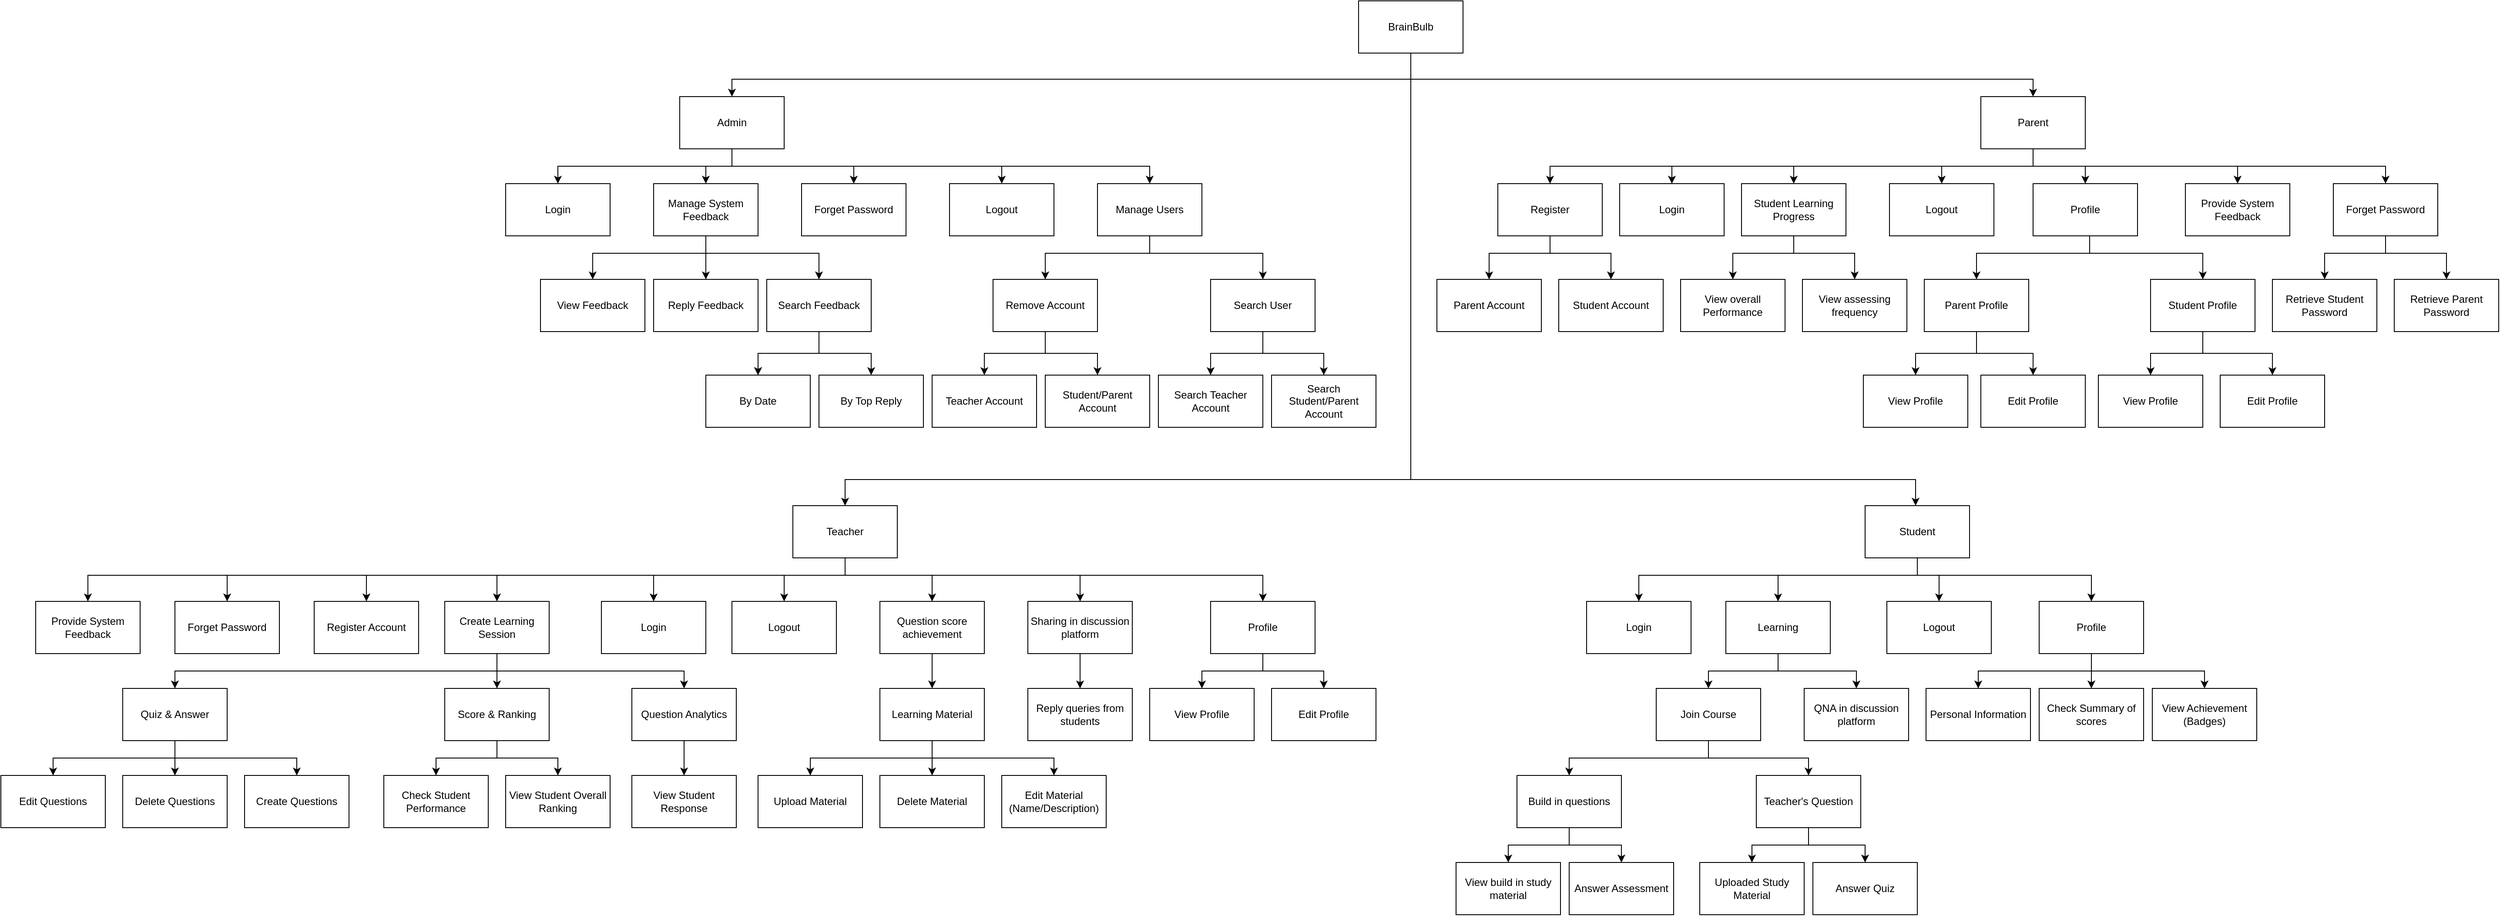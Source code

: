 <mxfile pages="4">
    <diagram name="Hierarchy Chart" id="nwZoX6XLed7vkb-WCCwU">
        <mxGraphModel dx="2464" dy="544" grid="1" gridSize="10" guides="1" tooltips="1" connect="1" arrows="1" fold="1" page="1" pageScale="1" pageWidth="850" pageHeight="1100" math="0" shadow="0">
            <root>
                <mxCell id="0"/>
                <mxCell id="1" parent="0"/>
                <mxCell id="znJahGgcWK8RLAPEx0PA-3" value="" style="edgeStyle=orthogonalEdgeStyle;rounded=0;orthogonalLoop=1;jettySize=auto;html=1;" parent="1" source="znJahGgcWK8RLAPEx0PA-1" target="znJahGgcWK8RLAPEx0PA-2" edge="1">
                    <mxGeometry relative="1" as="geometry">
                        <Array as="points">
                            <mxPoint x="410" y="100"/>
                            <mxPoint x="-370" y="100"/>
                        </Array>
                    </mxGeometry>
                </mxCell>
                <mxCell id="znJahGgcWK8RLAPEx0PA-5" value="" style="edgeStyle=orthogonalEdgeStyle;rounded=0;orthogonalLoop=1;jettySize=auto;html=1;" parent="1" source="znJahGgcWK8RLAPEx0PA-1" target="znJahGgcWK8RLAPEx0PA-4" edge="1">
                    <mxGeometry relative="1" as="geometry">
                        <Array as="points">
                            <mxPoint x="410" y="560"/>
                            <mxPoint x="-240" y="560"/>
                        </Array>
                    </mxGeometry>
                </mxCell>
                <mxCell id="znJahGgcWK8RLAPEx0PA-7" value="" style="edgeStyle=orthogonalEdgeStyle;rounded=0;orthogonalLoop=1;jettySize=auto;html=1;" parent="1" source="znJahGgcWK8RLAPEx0PA-1" target="znJahGgcWK8RLAPEx0PA-6" edge="1">
                    <mxGeometry relative="1" as="geometry">
                        <Array as="points">
                            <mxPoint x="410" y="100"/>
                            <mxPoint x="1125" y="100"/>
                        </Array>
                    </mxGeometry>
                </mxCell>
                <mxCell id="znJahGgcWK8RLAPEx0PA-9" value="" style="edgeStyle=orthogonalEdgeStyle;rounded=0;orthogonalLoop=1;jettySize=auto;html=1;" parent="1" source="znJahGgcWK8RLAPEx0PA-1" target="znJahGgcWK8RLAPEx0PA-8" edge="1">
                    <mxGeometry relative="1" as="geometry">
                        <Array as="points">
                            <mxPoint x="410" y="560"/>
                            <mxPoint x="990" y="560"/>
                        </Array>
                    </mxGeometry>
                </mxCell>
                <mxCell id="znJahGgcWK8RLAPEx0PA-1" value="BrainBulb" style="rounded=0;whiteSpace=wrap;html=1;" parent="1" vertex="1">
                    <mxGeometry x="350" y="10" width="120" height="60" as="geometry"/>
                </mxCell>
                <mxCell id="znJahGgcWK8RLAPEx0PA-11" value="" style="edgeStyle=orthogonalEdgeStyle;rounded=0;orthogonalLoop=1;jettySize=auto;html=1;" parent="1" source="znJahGgcWK8RLAPEx0PA-2" target="znJahGgcWK8RLAPEx0PA-10" edge="1">
                    <mxGeometry relative="1" as="geometry"/>
                </mxCell>
                <mxCell id="znJahGgcWK8RLAPEx0PA-13" value="" style="edgeStyle=orthogonalEdgeStyle;rounded=0;orthogonalLoop=1;jettySize=auto;html=1;" parent="1" source="znJahGgcWK8RLAPEx0PA-2" target="znJahGgcWK8RLAPEx0PA-12" edge="1">
                    <mxGeometry relative="1" as="geometry">
                        <Array as="points">
                            <mxPoint x="-370" y="200"/>
                            <mxPoint x="-570" y="200"/>
                        </Array>
                    </mxGeometry>
                </mxCell>
                <mxCell id="znJahGgcWK8RLAPEx0PA-29" value="" style="edgeStyle=orthogonalEdgeStyle;rounded=0;orthogonalLoop=1;jettySize=auto;html=1;" parent="1" source="znJahGgcWK8RLAPEx0PA-2" target="znJahGgcWK8RLAPEx0PA-28" edge="1">
                    <mxGeometry relative="1" as="geometry">
                        <Array as="points">
                            <mxPoint x="-370" y="200"/>
                        </Array>
                    </mxGeometry>
                </mxCell>
                <mxCell id="znJahGgcWK8RLAPEx0PA-47" style="edgeStyle=orthogonalEdgeStyle;rounded=0;orthogonalLoop=1;jettySize=auto;html=1;" parent="1" source="znJahGgcWK8RLAPEx0PA-2" target="znJahGgcWK8RLAPEx0PA-48" edge="1">
                    <mxGeometry relative="1" as="geometry">
                        <mxPoint x="-210" y="220" as="targetPoint"/>
                        <Array as="points">
                            <mxPoint x="-370" y="200"/>
                            <mxPoint x="-230" y="200"/>
                        </Array>
                    </mxGeometry>
                </mxCell>
                <mxCell id="znJahGgcWK8RLAPEx0PA-49" style="edgeStyle=orthogonalEdgeStyle;rounded=0;orthogonalLoop=1;jettySize=auto;html=1;" parent="1" source="znJahGgcWK8RLAPEx0PA-2" target="znJahGgcWK8RLAPEx0PA-50" edge="1">
                    <mxGeometry relative="1" as="geometry">
                        <mxPoint x="-60.0" y="220" as="targetPoint"/>
                        <Array as="points">
                            <mxPoint x="-370" y="200"/>
                            <mxPoint x="-60" y="200"/>
                        </Array>
                    </mxGeometry>
                </mxCell>
                <mxCell id="znJahGgcWK8RLAPEx0PA-2" value="Admin" style="whiteSpace=wrap;html=1;rounded=0;" parent="1" vertex="1">
                    <mxGeometry x="-430" y="120" width="120" height="60" as="geometry"/>
                </mxCell>
                <mxCell id="znJahGgcWK8RLAPEx0PA-51" style="edgeStyle=orthogonalEdgeStyle;rounded=0;orthogonalLoop=1;jettySize=auto;html=1;" parent="1" source="znJahGgcWK8RLAPEx0PA-4" target="znJahGgcWK8RLAPEx0PA-52" edge="1">
                    <mxGeometry relative="1" as="geometry">
                        <mxPoint x="-783.636" y="700" as="targetPoint"/>
                        <Array as="points">
                            <mxPoint x="-240" y="670"/>
                            <mxPoint x="-790" y="670"/>
                        </Array>
                    </mxGeometry>
                </mxCell>
                <mxCell id="znJahGgcWK8RLAPEx0PA-53" style="edgeStyle=orthogonalEdgeStyle;rounded=0;orthogonalLoop=1;jettySize=auto;html=1;" parent="1" source="znJahGgcWK8RLAPEx0PA-4" target="znJahGgcWK8RLAPEx0PA-54" edge="1">
                    <mxGeometry relative="1" as="geometry">
                        <mxPoint x="-600" y="680" as="targetPoint"/>
                        <Array as="points">
                            <mxPoint x="-240" y="670"/>
                            <mxPoint x="-460" y="670"/>
                        </Array>
                    </mxGeometry>
                </mxCell>
                <mxCell id="znJahGgcWK8RLAPEx0PA-55" style="edgeStyle=orthogonalEdgeStyle;rounded=0;orthogonalLoop=1;jettySize=auto;html=1;" parent="1" source="znJahGgcWK8RLAPEx0PA-4" target="znJahGgcWK8RLAPEx0PA-56" edge="1">
                    <mxGeometry relative="1" as="geometry">
                        <mxPoint x="-440" y="670" as="targetPoint"/>
                        <Array as="points">
                            <mxPoint x="-240" y="670"/>
                            <mxPoint x="-640" y="670"/>
                        </Array>
                    </mxGeometry>
                </mxCell>
                <mxCell id="znJahGgcWK8RLAPEx0PA-77" style="edgeStyle=orthogonalEdgeStyle;rounded=0;orthogonalLoop=1;jettySize=auto;html=1;" parent="1" source="znJahGgcWK8RLAPEx0PA-4" target="znJahGgcWK8RLAPEx0PA-78" edge="1">
                    <mxGeometry relative="1" as="geometry">
                        <mxPoint x="-200" y="720" as="targetPoint"/>
                        <Array as="points">
                            <mxPoint x="-240" y="670"/>
                            <mxPoint x="-140" y="670"/>
                        </Array>
                    </mxGeometry>
                </mxCell>
                <mxCell id="znJahGgcWK8RLAPEx0PA-90" style="edgeStyle=orthogonalEdgeStyle;rounded=0;orthogonalLoop=1;jettySize=auto;html=1;" parent="1" source="znJahGgcWK8RLAPEx0PA-4" target="znJahGgcWK8RLAPEx0PA-91" edge="1">
                    <mxGeometry relative="1" as="geometry">
                        <mxPoint x="-290" y="690" as="targetPoint"/>
                        <Array as="points">
                            <mxPoint x="-240" y="670"/>
                            <mxPoint x="-310" y="670"/>
                        </Array>
                    </mxGeometry>
                </mxCell>
                <mxCell id="znJahGgcWK8RLAPEx0PA-92" style="edgeStyle=orthogonalEdgeStyle;rounded=0;orthogonalLoop=1;jettySize=auto;html=1;" parent="1" source="znJahGgcWK8RLAPEx0PA-4" target="znJahGgcWK8RLAPEx0PA-93" edge="1">
                    <mxGeometry relative="1" as="geometry">
                        <mxPoint x="50" y="700" as="targetPoint"/>
                        <Array as="points">
                            <mxPoint x="-240" y="670"/>
                            <mxPoint x="30" y="670"/>
                        </Array>
                    </mxGeometry>
                </mxCell>
                <mxCell id="znJahGgcWK8RLAPEx0PA-96" style="edgeStyle=orthogonalEdgeStyle;rounded=0;orthogonalLoop=1;jettySize=auto;html=1;" parent="1" source="znJahGgcWK8RLAPEx0PA-4" target="znJahGgcWK8RLAPEx0PA-97" edge="1">
                    <mxGeometry relative="1" as="geometry">
                        <mxPoint x="180" y="690" as="targetPoint"/>
                        <Array as="points">
                            <mxPoint x="-240" y="670"/>
                            <mxPoint x="240" y="670"/>
                        </Array>
                    </mxGeometry>
                </mxCell>
                <mxCell id="znJahGgcWK8RLAPEx0PA-102" style="edgeStyle=orthogonalEdgeStyle;rounded=0;orthogonalLoop=1;jettySize=auto;html=1;" parent="1" source="znJahGgcWK8RLAPEx0PA-4" target="znJahGgcWK8RLAPEx0PA-103" edge="1">
                    <mxGeometry relative="1" as="geometry">
                        <mxPoint x="441.403" y="700" as="targetPoint"/>
                        <Array as="points">
                            <mxPoint x="-240" y="670"/>
                            <mxPoint x="-1110" y="670"/>
                        </Array>
                    </mxGeometry>
                </mxCell>
                <mxCell id="znJahGgcWK8RLAPEx0PA-104" style="edgeStyle=orthogonalEdgeStyle;rounded=0;orthogonalLoop=1;jettySize=auto;html=1;" parent="1" source="znJahGgcWK8RLAPEx0PA-4" target="znJahGgcWK8RLAPEx0PA-105" edge="1">
                    <mxGeometry relative="1" as="geometry">
                        <mxPoint x="532.105" y="690" as="targetPoint"/>
                        <Array as="points">
                            <mxPoint x="-240" y="670"/>
                            <mxPoint x="-950" y="670"/>
                        </Array>
                    </mxGeometry>
                </mxCell>
                <mxCell id="znJahGgcWK8RLAPEx0PA-4" value="Teacher" style="rounded=0;whiteSpace=wrap;html=1;" parent="1" vertex="1">
                    <mxGeometry x="-300" y="590" width="120" height="60" as="geometry"/>
                </mxCell>
                <mxCell id="znJahGgcWK8RLAPEx0PA-106" style="edgeStyle=orthogonalEdgeStyle;rounded=0;orthogonalLoop=1;jettySize=auto;html=1;" parent="1" source="znJahGgcWK8RLAPEx0PA-6" target="znJahGgcWK8RLAPEx0PA-107" edge="1">
                    <mxGeometry relative="1" as="geometry">
                        <mxPoint x="970.0" y="210" as="targetPoint"/>
                        <Array as="points">
                            <mxPoint x="1125" y="200"/>
                            <mxPoint x="570" y="200"/>
                        </Array>
                    </mxGeometry>
                </mxCell>
                <mxCell id="znJahGgcWK8RLAPEx0PA-109" value="" style="edgeStyle=orthogonalEdgeStyle;rounded=0;orthogonalLoop=1;jettySize=auto;html=1;" parent="1" source="znJahGgcWK8RLAPEx0PA-6" target="znJahGgcWK8RLAPEx0PA-108" edge="1">
                    <mxGeometry relative="1" as="geometry">
                        <Array as="points">
                            <mxPoint x="1125" y="200"/>
                            <mxPoint x="850" y="200"/>
                        </Array>
                    </mxGeometry>
                </mxCell>
                <mxCell id="znJahGgcWK8RLAPEx0PA-111" value="" style="edgeStyle=orthogonalEdgeStyle;rounded=0;orthogonalLoop=1;jettySize=auto;html=1;" parent="1" source="znJahGgcWK8RLAPEx0PA-6" target="znJahGgcWK8RLAPEx0PA-110" edge="1">
                    <mxGeometry relative="1" as="geometry"/>
                </mxCell>
                <mxCell id="znJahGgcWK8RLAPEx0PA-126" value="" style="edgeStyle=orthogonalEdgeStyle;rounded=0;orthogonalLoop=1;jettySize=auto;html=1;" parent="1" source="znJahGgcWK8RLAPEx0PA-6" target="znJahGgcWK8RLAPEx0PA-125" edge="1">
                    <mxGeometry relative="1" as="geometry"/>
                </mxCell>
                <mxCell id="znJahGgcWK8RLAPEx0PA-142" style="edgeStyle=orthogonalEdgeStyle;rounded=0;orthogonalLoop=1;jettySize=auto;html=1;" parent="1" source="znJahGgcWK8RLAPEx0PA-6" target="znJahGgcWK8RLAPEx0PA-141" edge="1">
                    <mxGeometry relative="1" as="geometry">
                        <Array as="points">
                            <mxPoint x="1125" y="200"/>
                            <mxPoint x="710" y="200"/>
                        </Array>
                    </mxGeometry>
                </mxCell>
                <mxCell id="znJahGgcWK8RLAPEx0PA-143" style="edgeStyle=orthogonalEdgeStyle;rounded=0;orthogonalLoop=1;jettySize=auto;html=1;" parent="1" source="znJahGgcWK8RLAPEx0PA-6" target="znJahGgcWK8RLAPEx0PA-144" edge="1">
                    <mxGeometry relative="1" as="geometry">
                        <mxPoint x="1380" y="230" as="targetPoint"/>
                        <Array as="points">
                            <mxPoint x="1125" y="200"/>
                            <mxPoint x="1360" y="200"/>
                        </Array>
                    </mxGeometry>
                </mxCell>
                <mxCell id="znJahGgcWK8RLAPEx0PA-146" value="" style="edgeStyle=orthogonalEdgeStyle;rounded=0;orthogonalLoop=1;jettySize=auto;html=1;" parent="1" source="znJahGgcWK8RLAPEx0PA-6" target="znJahGgcWK8RLAPEx0PA-145" edge="1">
                    <mxGeometry relative="1" as="geometry">
                        <Array as="points">
                            <mxPoint x="1125" y="200"/>
                            <mxPoint x="1530" y="200"/>
                        </Array>
                    </mxGeometry>
                </mxCell>
                <mxCell id="znJahGgcWK8RLAPEx0PA-6" value="Parent" style="rounded=0;whiteSpace=wrap;html=1;" parent="1" vertex="1">
                    <mxGeometry x="1065" y="120" width="120" height="60" as="geometry"/>
                </mxCell>
                <mxCell id="znJahGgcWK8RLAPEx0PA-153" value="" style="edgeStyle=orthogonalEdgeStyle;rounded=0;orthogonalLoop=1;jettySize=auto;html=1;" parent="1" source="znJahGgcWK8RLAPEx0PA-8" target="znJahGgcWK8RLAPEx0PA-152" edge="1">
                    <mxGeometry relative="1" as="geometry">
                        <Array as="points">
                            <mxPoint x="992" y="670"/>
                            <mxPoint x="672" y="670"/>
                        </Array>
                    </mxGeometry>
                </mxCell>
                <mxCell id="znJahGgcWK8RLAPEx0PA-155" value="" style="edgeStyle=orthogonalEdgeStyle;rounded=0;orthogonalLoop=1;jettySize=auto;html=1;" parent="1" source="znJahGgcWK8RLAPEx0PA-8" target="znJahGgcWK8RLAPEx0PA-154" edge="1">
                    <mxGeometry relative="1" as="geometry">
                        <Array as="points">
                            <mxPoint x="992" y="670"/>
                            <mxPoint x="832" y="670"/>
                        </Array>
                    </mxGeometry>
                </mxCell>
                <mxCell id="znJahGgcWK8RLAPEx0PA-157" value="" style="edgeStyle=orthogonalEdgeStyle;rounded=0;orthogonalLoop=1;jettySize=auto;html=1;" parent="1" source="znJahGgcWK8RLAPEx0PA-8" target="znJahGgcWK8RLAPEx0PA-156" edge="1">
                    <mxGeometry relative="1" as="geometry">
                        <Array as="points">
                            <mxPoint x="992" y="670"/>
                            <mxPoint x="1192" y="670"/>
                        </Array>
                    </mxGeometry>
                </mxCell>
                <mxCell id="znJahGgcWK8RLAPEx0PA-158" style="edgeStyle=orthogonalEdgeStyle;rounded=0;orthogonalLoop=1;jettySize=auto;html=1;" parent="1" source="znJahGgcWK8RLAPEx0PA-8" target="znJahGgcWK8RLAPEx0PA-159" edge="1">
                    <mxGeometry relative="1" as="geometry">
                        <mxPoint x="1292" y="670" as="targetPoint"/>
                        <Array as="points">
                            <mxPoint x="992" y="670"/>
                            <mxPoint x="1017" y="670"/>
                        </Array>
                    </mxGeometry>
                </mxCell>
                <mxCell id="znJahGgcWK8RLAPEx0PA-8" value="Student" style="rounded=0;whiteSpace=wrap;html=1;" parent="1" vertex="1">
                    <mxGeometry x="932" y="590" width="120" height="60" as="geometry"/>
                </mxCell>
                <mxCell id="znJahGgcWK8RLAPEx0PA-14" style="edgeStyle=orthogonalEdgeStyle;rounded=0;orthogonalLoop=1;jettySize=auto;html=1;entryX=0.5;entryY=0;entryDx=0;entryDy=0;" parent="1" source="znJahGgcWK8RLAPEx0PA-10" target="znJahGgcWK8RLAPEx0PA-15" edge="1">
                    <mxGeometry relative="1" as="geometry">
                        <mxPoint x="-400" y="340" as="targetPoint"/>
                        <Array as="points">
                            <mxPoint x="-400" y="300"/>
                            <mxPoint x="-530" y="300"/>
                        </Array>
                    </mxGeometry>
                </mxCell>
                <mxCell id="znJahGgcWK8RLAPEx0PA-17" value="" style="edgeStyle=orthogonalEdgeStyle;rounded=0;orthogonalLoop=1;jettySize=auto;html=1;" parent="1" source="znJahGgcWK8RLAPEx0PA-10" target="znJahGgcWK8RLAPEx0PA-16" edge="1">
                    <mxGeometry relative="1" as="geometry"/>
                </mxCell>
                <mxCell id="znJahGgcWK8RLAPEx0PA-20" value="" style="edgeStyle=orthogonalEdgeStyle;rounded=0;orthogonalLoop=1;jettySize=auto;html=1;entryX=0.5;entryY=0;entryDx=0;entryDy=0;" parent="1" source="znJahGgcWK8RLAPEx0PA-10" target="znJahGgcWK8RLAPEx0PA-19" edge="1">
                    <mxGeometry relative="1" as="geometry">
                        <Array as="points">
                            <mxPoint x="-400" y="300"/>
                            <mxPoint x="-270" y="300"/>
                        </Array>
                    </mxGeometry>
                </mxCell>
                <mxCell id="znJahGgcWK8RLAPEx0PA-10" value="Manage System Feedback" style="whiteSpace=wrap;html=1;rounded=0;" parent="1" vertex="1">
                    <mxGeometry x="-460" y="220" width="120" height="60" as="geometry"/>
                </mxCell>
                <mxCell id="znJahGgcWK8RLAPEx0PA-12" value="Login" style="whiteSpace=wrap;html=1;rounded=0;" parent="1" vertex="1">
                    <mxGeometry x="-630" y="220" width="120" height="60" as="geometry"/>
                </mxCell>
                <mxCell id="znJahGgcWK8RLAPEx0PA-15" value="View Feedback" style="rounded=0;whiteSpace=wrap;html=1;" parent="1" vertex="1">
                    <mxGeometry x="-590" y="330" width="120" height="60" as="geometry"/>
                </mxCell>
                <mxCell id="znJahGgcWK8RLAPEx0PA-16" value="Reply Feedback" style="whiteSpace=wrap;html=1;rounded=0;" parent="1" vertex="1">
                    <mxGeometry x="-460" y="330" width="120" height="60" as="geometry"/>
                </mxCell>
                <mxCell id="znJahGgcWK8RLAPEx0PA-23" value="" style="edgeStyle=orthogonalEdgeStyle;rounded=0;orthogonalLoop=1;jettySize=auto;html=1;" parent="1" source="znJahGgcWK8RLAPEx0PA-19" target="znJahGgcWK8RLAPEx0PA-22" edge="1">
                    <mxGeometry relative="1" as="geometry"/>
                </mxCell>
                <mxCell id="znJahGgcWK8RLAPEx0PA-24" value="" style="edgeStyle=orthogonalEdgeStyle;rounded=0;orthogonalLoop=1;jettySize=auto;html=1;" parent="1" source="znJahGgcWK8RLAPEx0PA-19" target="znJahGgcWK8RLAPEx0PA-22" edge="1">
                    <mxGeometry relative="1" as="geometry"/>
                </mxCell>
                <mxCell id="znJahGgcWK8RLAPEx0PA-26" value="" style="edgeStyle=orthogonalEdgeStyle;rounded=0;orthogonalLoop=1;jettySize=auto;html=1;" parent="1" source="znJahGgcWK8RLAPEx0PA-19" target="znJahGgcWK8RLAPEx0PA-25" edge="1">
                    <mxGeometry relative="1" as="geometry"/>
                </mxCell>
                <mxCell id="znJahGgcWK8RLAPEx0PA-19" value="Search Feedback" style="whiteSpace=wrap;html=1;rounded=0;" parent="1" vertex="1">
                    <mxGeometry x="-330" y="330" width="120" height="60" as="geometry"/>
                </mxCell>
                <mxCell id="znJahGgcWK8RLAPEx0PA-22" value="By Date" style="whiteSpace=wrap;html=1;rounded=0;" parent="1" vertex="1">
                    <mxGeometry x="-400" y="440" width="120" height="60" as="geometry"/>
                </mxCell>
                <mxCell id="znJahGgcWK8RLAPEx0PA-25" value="By Top Reply" style="whiteSpace=wrap;html=1;rounded=0;" parent="1" vertex="1">
                    <mxGeometry x="-270" y="440" width="120" height="60" as="geometry"/>
                </mxCell>
                <mxCell id="znJahGgcWK8RLAPEx0PA-31" value="" style="edgeStyle=orthogonalEdgeStyle;rounded=0;orthogonalLoop=1;jettySize=auto;html=1;" parent="1" source="znJahGgcWK8RLAPEx0PA-28" target="znJahGgcWK8RLAPEx0PA-30" edge="1">
                    <mxGeometry relative="1" as="geometry">
                        <Array as="points">
                            <mxPoint x="110" y="300"/>
                            <mxPoint x="-10" y="300"/>
                        </Array>
                    </mxGeometry>
                </mxCell>
                <mxCell id="znJahGgcWK8RLAPEx0PA-39" value="" style="edgeStyle=orthogonalEdgeStyle;rounded=0;orthogonalLoop=1;jettySize=auto;html=1;" parent="1" source="znJahGgcWK8RLAPEx0PA-28" target="znJahGgcWK8RLAPEx0PA-38" edge="1">
                    <mxGeometry relative="1" as="geometry">
                        <Array as="points">
                            <mxPoint x="110" y="300"/>
                            <mxPoint x="240" y="300"/>
                        </Array>
                    </mxGeometry>
                </mxCell>
                <mxCell id="znJahGgcWK8RLAPEx0PA-28" value="Manage Users" style="whiteSpace=wrap;html=1;rounded=0;" parent="1" vertex="1">
                    <mxGeometry x="50" y="220" width="120" height="60" as="geometry"/>
                </mxCell>
                <mxCell id="znJahGgcWK8RLAPEx0PA-34" value="" style="edgeStyle=orthogonalEdgeStyle;rounded=0;orthogonalLoop=1;jettySize=auto;html=1;" parent="1" source="znJahGgcWK8RLAPEx0PA-30" target="znJahGgcWK8RLAPEx0PA-33" edge="1">
                    <mxGeometry relative="1" as="geometry"/>
                </mxCell>
                <mxCell id="znJahGgcWK8RLAPEx0PA-36" value="" style="edgeStyle=orthogonalEdgeStyle;rounded=0;orthogonalLoop=1;jettySize=auto;html=1;" parent="1" source="znJahGgcWK8RLAPEx0PA-30" target="znJahGgcWK8RLAPEx0PA-35" edge="1">
                    <mxGeometry relative="1" as="geometry"/>
                </mxCell>
                <mxCell id="znJahGgcWK8RLAPEx0PA-30" value="Remove Account" style="whiteSpace=wrap;html=1;rounded=0;" parent="1" vertex="1">
                    <mxGeometry x="-70" y="330" width="120" height="60" as="geometry"/>
                </mxCell>
                <mxCell id="znJahGgcWK8RLAPEx0PA-33" value="Teacher Account" style="whiteSpace=wrap;html=1;rounded=0;" parent="1" vertex="1">
                    <mxGeometry x="-140" y="440" width="120" height="60" as="geometry"/>
                </mxCell>
                <mxCell id="znJahGgcWK8RLAPEx0PA-35" value="Student/Parent Account" style="whiteSpace=wrap;html=1;rounded=0;" parent="1" vertex="1">
                    <mxGeometry x="-10" y="440" width="120" height="60" as="geometry"/>
                </mxCell>
                <mxCell id="znJahGgcWK8RLAPEx0PA-44" value="" style="edgeStyle=orthogonalEdgeStyle;rounded=0;orthogonalLoop=1;jettySize=auto;html=1;" parent="1" source="znJahGgcWK8RLAPEx0PA-38" target="znJahGgcWK8RLAPEx0PA-43" edge="1">
                    <mxGeometry relative="1" as="geometry"/>
                </mxCell>
                <mxCell id="znJahGgcWK8RLAPEx0PA-45" style="edgeStyle=orthogonalEdgeStyle;rounded=0;orthogonalLoop=1;jettySize=auto;html=1;" parent="1" source="znJahGgcWK8RLAPEx0PA-38" target="znJahGgcWK8RLAPEx0PA-46" edge="1">
                    <mxGeometry relative="1" as="geometry">
                        <mxPoint x="320" y="440" as="targetPoint"/>
                    </mxGeometry>
                </mxCell>
                <mxCell id="znJahGgcWK8RLAPEx0PA-38" value="Search User" style="whiteSpace=wrap;html=1;rounded=0;" parent="1" vertex="1">
                    <mxGeometry x="180" y="330" width="120" height="60" as="geometry"/>
                </mxCell>
                <mxCell id="znJahGgcWK8RLAPEx0PA-43" value="Search Teacher Account" style="whiteSpace=wrap;html=1;rounded=0;" parent="1" vertex="1">
                    <mxGeometry x="120" y="440" width="120" height="60" as="geometry"/>
                </mxCell>
                <mxCell id="znJahGgcWK8RLAPEx0PA-46" value="Search Student/Parent Account" style="rounded=0;whiteSpace=wrap;html=1;" parent="1" vertex="1">
                    <mxGeometry x="250" y="440" width="120" height="60" as="geometry"/>
                </mxCell>
                <mxCell id="znJahGgcWK8RLAPEx0PA-48" value="Forget Password" style="rounded=0;whiteSpace=wrap;html=1;" parent="1" vertex="1">
                    <mxGeometry x="-290" y="220" width="120" height="60" as="geometry"/>
                </mxCell>
                <mxCell id="znJahGgcWK8RLAPEx0PA-50" value="Logout" style="rounded=0;whiteSpace=wrap;html=1;" parent="1" vertex="1">
                    <mxGeometry x="-120.0" y="220" width="120" height="60" as="geometry"/>
                </mxCell>
                <mxCell id="znJahGgcWK8RLAPEx0PA-52" value="Register Account" style="rounded=0;whiteSpace=wrap;html=1;" parent="1" vertex="1">
                    <mxGeometry x="-849.996" y="700" width="120" height="60" as="geometry"/>
                </mxCell>
                <mxCell id="znJahGgcWK8RLAPEx0PA-54" value="Login" style="rounded=0;whiteSpace=wrap;html=1;" parent="1" vertex="1">
                    <mxGeometry x="-520" y="700" width="120" height="60" as="geometry"/>
                </mxCell>
                <mxCell id="znJahGgcWK8RLAPEx0PA-57" style="edgeStyle=orthogonalEdgeStyle;rounded=0;orthogonalLoop=1;jettySize=auto;html=1;" parent="1" source="znJahGgcWK8RLAPEx0PA-56" target="znJahGgcWK8RLAPEx0PA-58" edge="1">
                    <mxGeometry relative="1" as="geometry">
                        <mxPoint x="-760" y="790" as="targetPoint"/>
                        <Array as="points">
                            <mxPoint x="-640" y="780"/>
                            <mxPoint x="-1010" y="780"/>
                        </Array>
                    </mxGeometry>
                </mxCell>
                <mxCell id="znJahGgcWK8RLAPEx0PA-66" style="edgeStyle=orthogonalEdgeStyle;rounded=0;orthogonalLoop=1;jettySize=auto;html=1;" parent="1" source="znJahGgcWK8RLAPEx0PA-56" target="znJahGgcWK8RLAPEx0PA-67" edge="1">
                    <mxGeometry relative="1" as="geometry">
                        <mxPoint x="-640" y="800" as="targetPoint"/>
                    </mxGeometry>
                </mxCell>
                <mxCell id="znJahGgcWK8RLAPEx0PA-73" style="edgeStyle=orthogonalEdgeStyle;rounded=0;orthogonalLoop=1;jettySize=auto;html=1;" parent="1" source="znJahGgcWK8RLAPEx0PA-56" target="znJahGgcWK8RLAPEx0PA-74" edge="1">
                    <mxGeometry relative="1" as="geometry">
                        <mxPoint x="-390.0" y="800" as="targetPoint"/>
                        <Array as="points">
                            <mxPoint x="-640" y="780"/>
                            <mxPoint x="-425" y="780"/>
                        </Array>
                    </mxGeometry>
                </mxCell>
                <mxCell id="znJahGgcWK8RLAPEx0PA-56" value="Create Learning Session" style="rounded=0;whiteSpace=wrap;html=1;" parent="1" vertex="1">
                    <mxGeometry x="-700" y="700" width="120" height="60" as="geometry"/>
                </mxCell>
                <mxCell id="znJahGgcWK8RLAPEx0PA-59" style="edgeStyle=orthogonalEdgeStyle;rounded=0;orthogonalLoop=1;jettySize=auto;html=1;" parent="1" source="znJahGgcWK8RLAPEx0PA-58" target="znJahGgcWK8RLAPEx0PA-60" edge="1">
                    <mxGeometry relative="1" as="geometry">
                        <mxPoint x="-1040" y="890" as="targetPoint"/>
                        <Array as="points">
                            <mxPoint x="-1010" y="880"/>
                            <mxPoint x="-1150" y="880"/>
                        </Array>
                    </mxGeometry>
                </mxCell>
                <mxCell id="znJahGgcWK8RLAPEx0PA-61" style="edgeStyle=orthogonalEdgeStyle;rounded=0;orthogonalLoop=1;jettySize=auto;html=1;" parent="1" source="znJahGgcWK8RLAPEx0PA-58" target="znJahGgcWK8RLAPEx0PA-62" edge="1">
                    <mxGeometry relative="1" as="geometry">
                        <mxPoint x="-980" y="900" as="targetPoint"/>
                    </mxGeometry>
                </mxCell>
                <mxCell id="znJahGgcWK8RLAPEx0PA-65" value="" style="edgeStyle=orthogonalEdgeStyle;rounded=0;orthogonalLoop=1;jettySize=auto;html=1;" parent="1" source="znJahGgcWK8RLAPEx0PA-58" target="znJahGgcWK8RLAPEx0PA-64" edge="1">
                    <mxGeometry relative="1" as="geometry">
                        <Array as="points">
                            <mxPoint x="-1010" y="880"/>
                            <mxPoint x="-870" y="880"/>
                        </Array>
                    </mxGeometry>
                </mxCell>
                <mxCell id="znJahGgcWK8RLAPEx0PA-58" value="Quiz &amp;amp; Answer" style="rounded=0;whiteSpace=wrap;html=1;" parent="1" vertex="1">
                    <mxGeometry x="-1070" y="800" width="120" height="60" as="geometry"/>
                </mxCell>
                <mxCell id="znJahGgcWK8RLAPEx0PA-60" value="Edit Questions" style="rounded=0;whiteSpace=wrap;html=1;" parent="1" vertex="1">
                    <mxGeometry x="-1210" y="900" width="120" height="60" as="geometry"/>
                </mxCell>
                <mxCell id="znJahGgcWK8RLAPEx0PA-62" value="Delete Questions" style="rounded=0;whiteSpace=wrap;html=1;" parent="1" vertex="1">
                    <mxGeometry x="-1070" y="900" width="120" height="60" as="geometry"/>
                </mxCell>
                <mxCell id="znJahGgcWK8RLAPEx0PA-64" value="Create Questions" style="rounded=0;whiteSpace=wrap;html=1;" parent="1" vertex="1">
                    <mxGeometry x="-930" y="900" width="120" height="60" as="geometry"/>
                </mxCell>
                <mxCell id="znJahGgcWK8RLAPEx0PA-69" style="edgeStyle=orthogonalEdgeStyle;rounded=0;orthogonalLoop=1;jettySize=auto;html=1;" parent="1" source="znJahGgcWK8RLAPEx0PA-67" target="znJahGgcWK8RLAPEx0PA-70" edge="1">
                    <mxGeometry relative="1" as="geometry">
                        <mxPoint x="-730" y="900" as="targetPoint"/>
                    </mxGeometry>
                </mxCell>
                <mxCell id="znJahGgcWK8RLAPEx0PA-71" style="edgeStyle=orthogonalEdgeStyle;rounded=0;orthogonalLoop=1;jettySize=auto;html=1;" parent="1" source="znJahGgcWK8RLAPEx0PA-67" target="znJahGgcWK8RLAPEx0PA-72" edge="1">
                    <mxGeometry relative="1" as="geometry">
                        <mxPoint x="-560.0" y="910" as="targetPoint"/>
                    </mxGeometry>
                </mxCell>
                <mxCell id="znJahGgcWK8RLAPEx0PA-67" value="Score &amp;amp; Ranking" style="rounded=0;whiteSpace=wrap;html=1;" parent="1" vertex="1">
                    <mxGeometry x="-700" y="800" width="120" height="60" as="geometry"/>
                </mxCell>
                <mxCell id="znJahGgcWK8RLAPEx0PA-70" value="Check Student Performance" style="rounded=0;whiteSpace=wrap;html=1;" parent="1" vertex="1">
                    <mxGeometry x="-770" y="900" width="120" height="60" as="geometry"/>
                </mxCell>
                <mxCell id="znJahGgcWK8RLAPEx0PA-72" value="View Student Overall Ranking" style="rounded=0;whiteSpace=wrap;html=1;" parent="1" vertex="1">
                    <mxGeometry x="-630.0" y="900" width="120" height="60" as="geometry"/>
                </mxCell>
                <mxCell id="znJahGgcWK8RLAPEx0PA-75" style="edgeStyle=orthogonalEdgeStyle;rounded=0;orthogonalLoop=1;jettySize=auto;html=1;" parent="1" source="znJahGgcWK8RLAPEx0PA-74" target="znJahGgcWK8RLAPEx0PA-76" edge="1">
                    <mxGeometry relative="1" as="geometry">
                        <mxPoint x="-425.0" y="890" as="targetPoint"/>
                    </mxGeometry>
                </mxCell>
                <mxCell id="znJahGgcWK8RLAPEx0PA-74" value="Question Analytics" style="rounded=0;whiteSpace=wrap;html=1;" parent="1" vertex="1">
                    <mxGeometry x="-485.0" y="800" width="120" height="60" as="geometry"/>
                </mxCell>
                <mxCell id="znJahGgcWK8RLAPEx0PA-76" value="View Student Response" style="rounded=0;whiteSpace=wrap;html=1;" parent="1" vertex="1">
                    <mxGeometry x="-485.0" y="900" width="120" height="60" as="geometry"/>
                </mxCell>
                <mxCell id="znJahGgcWK8RLAPEx0PA-81" value="" style="edgeStyle=orthogonalEdgeStyle;rounded=0;orthogonalLoop=1;jettySize=auto;html=1;" parent="1" source="znJahGgcWK8RLAPEx0PA-78" target="znJahGgcWK8RLAPEx0PA-80" edge="1">
                    <mxGeometry relative="1" as="geometry"/>
                </mxCell>
                <mxCell id="znJahGgcWK8RLAPEx0PA-78" value="Question score achievement" style="rounded=0;whiteSpace=wrap;html=1;" parent="1" vertex="1">
                    <mxGeometry x="-200" y="700" width="120" height="60" as="geometry"/>
                </mxCell>
                <mxCell id="znJahGgcWK8RLAPEx0PA-84" value="" style="edgeStyle=orthogonalEdgeStyle;rounded=0;orthogonalLoop=1;jettySize=auto;html=1;" parent="1" source="znJahGgcWK8RLAPEx0PA-80" target="znJahGgcWK8RLAPEx0PA-83" edge="1">
                    <mxGeometry relative="1" as="geometry">
                        <Array as="points">
                            <mxPoint x="-140" y="880"/>
                            <mxPoint x="-280" y="880"/>
                        </Array>
                    </mxGeometry>
                </mxCell>
                <mxCell id="znJahGgcWK8RLAPEx0PA-86" value="" style="edgeStyle=orthogonalEdgeStyle;rounded=0;orthogonalLoop=1;jettySize=auto;html=1;" parent="1" source="znJahGgcWK8RLAPEx0PA-80" target="znJahGgcWK8RLAPEx0PA-85" edge="1">
                    <mxGeometry relative="1" as="geometry"/>
                </mxCell>
                <mxCell id="znJahGgcWK8RLAPEx0PA-89" value="" style="edgeStyle=orthogonalEdgeStyle;rounded=0;orthogonalLoop=1;jettySize=auto;html=1;" parent="1" source="znJahGgcWK8RLAPEx0PA-80" target="znJahGgcWK8RLAPEx0PA-88" edge="1">
                    <mxGeometry relative="1" as="geometry">
                        <Array as="points">
                            <mxPoint x="-140" y="880"/>
                            <mxPoint y="880"/>
                        </Array>
                    </mxGeometry>
                </mxCell>
                <mxCell id="znJahGgcWK8RLAPEx0PA-80" value="Learning Material" style="rounded=0;whiteSpace=wrap;html=1;" parent="1" vertex="1">
                    <mxGeometry x="-200" y="800" width="120" height="60" as="geometry"/>
                </mxCell>
                <mxCell id="znJahGgcWK8RLAPEx0PA-83" value="Upload Material" style="rounded=0;whiteSpace=wrap;html=1;" parent="1" vertex="1">
                    <mxGeometry x="-340" y="900" width="120" height="60" as="geometry"/>
                </mxCell>
                <mxCell id="znJahGgcWK8RLAPEx0PA-85" value="Delete Material" style="rounded=0;whiteSpace=wrap;html=1;" parent="1" vertex="1">
                    <mxGeometry x="-200" y="900" width="120" height="60" as="geometry"/>
                </mxCell>
                <mxCell id="znJahGgcWK8RLAPEx0PA-88" value="Edit Material&lt;br&gt;(Name/Description)" style="rounded=0;whiteSpace=wrap;html=1;" parent="1" vertex="1">
                    <mxGeometry x="-60" y="900" width="120" height="60" as="geometry"/>
                </mxCell>
                <mxCell id="znJahGgcWK8RLAPEx0PA-91" value="Logout" style="rounded=0;whiteSpace=wrap;html=1;" parent="1" vertex="1">
                    <mxGeometry x="-370" y="700" width="120" height="60" as="geometry"/>
                </mxCell>
                <mxCell id="znJahGgcWK8RLAPEx0PA-95" value="" style="edgeStyle=orthogonalEdgeStyle;rounded=0;orthogonalLoop=1;jettySize=auto;html=1;" parent="1" source="znJahGgcWK8RLAPEx0PA-93" target="znJahGgcWK8RLAPEx0PA-94" edge="1">
                    <mxGeometry relative="1" as="geometry"/>
                </mxCell>
                <mxCell id="znJahGgcWK8RLAPEx0PA-93" value="Sharing in discussion platform" style="rounded=0;whiteSpace=wrap;html=1;" parent="1" vertex="1">
                    <mxGeometry x="-30" y="700" width="120" height="60" as="geometry"/>
                </mxCell>
                <mxCell id="znJahGgcWK8RLAPEx0PA-94" value="Reply queries from students" style="rounded=0;whiteSpace=wrap;html=1;" parent="1" vertex="1">
                    <mxGeometry x="-30" y="800" width="120" height="60" as="geometry"/>
                </mxCell>
                <mxCell id="znJahGgcWK8RLAPEx0PA-99" value="" style="edgeStyle=orthogonalEdgeStyle;rounded=0;orthogonalLoop=1;jettySize=auto;html=1;" parent="1" source="znJahGgcWK8RLAPEx0PA-97" target="znJahGgcWK8RLAPEx0PA-98" edge="1">
                    <mxGeometry relative="1" as="geometry"/>
                </mxCell>
                <mxCell id="znJahGgcWK8RLAPEx0PA-101" value="" style="edgeStyle=orthogonalEdgeStyle;rounded=0;orthogonalLoop=1;jettySize=auto;html=1;" parent="1" source="znJahGgcWK8RLAPEx0PA-97" target="znJahGgcWK8RLAPEx0PA-100" edge="1">
                    <mxGeometry relative="1" as="geometry"/>
                </mxCell>
                <mxCell id="znJahGgcWK8RLAPEx0PA-97" value="Profile" style="rounded=0;whiteSpace=wrap;html=1;" parent="1" vertex="1">
                    <mxGeometry x="180" y="700" width="120" height="60" as="geometry"/>
                </mxCell>
                <mxCell id="znJahGgcWK8RLAPEx0PA-98" value="View Profile" style="rounded=0;whiteSpace=wrap;html=1;" parent="1" vertex="1">
                    <mxGeometry x="110" y="800" width="120" height="60" as="geometry"/>
                </mxCell>
                <mxCell id="znJahGgcWK8RLAPEx0PA-100" value="Edit Profile" style="rounded=0;whiteSpace=wrap;html=1;" parent="1" vertex="1">
                    <mxGeometry x="250" y="800" width="120" height="60" as="geometry"/>
                </mxCell>
                <mxCell id="znJahGgcWK8RLAPEx0PA-103" value="Provide System Feedback" style="rounded=0;whiteSpace=wrap;html=1;" parent="1" vertex="1">
                    <mxGeometry x="-1169.997" y="700" width="120" height="60" as="geometry"/>
                </mxCell>
                <mxCell id="znJahGgcWK8RLAPEx0PA-105" value="Forget Password" style="rounded=0;whiteSpace=wrap;html=1;" parent="1" vertex="1">
                    <mxGeometry x="-1010.005" y="700" width="120" height="60" as="geometry"/>
                </mxCell>
                <mxCell id="znJahGgcWK8RLAPEx0PA-119" style="edgeStyle=orthogonalEdgeStyle;rounded=0;orthogonalLoop=1;jettySize=auto;html=1;entryX=0.5;entryY=0;entryDx=0;entryDy=0;" parent="1" source="znJahGgcWK8RLAPEx0PA-107" target="znJahGgcWK8RLAPEx0PA-112" edge="1">
                    <mxGeometry relative="1" as="geometry">
                        <Array as="points">
                            <mxPoint x="570" y="300"/>
                            <mxPoint x="500" y="300"/>
                        </Array>
                    </mxGeometry>
                </mxCell>
                <mxCell id="znJahGgcWK8RLAPEx0PA-120" style="edgeStyle=orthogonalEdgeStyle;rounded=0;orthogonalLoop=1;jettySize=auto;html=1;" parent="1" source="znJahGgcWK8RLAPEx0PA-107" target="znJahGgcWK8RLAPEx0PA-116" edge="1">
                    <mxGeometry relative="1" as="geometry">
                        <Array as="points">
                            <mxPoint x="570" y="300"/>
                            <mxPoint x="640" y="300"/>
                        </Array>
                    </mxGeometry>
                </mxCell>
                <mxCell id="znJahGgcWK8RLAPEx0PA-107" value="Register" style="rounded=0;whiteSpace=wrap;html=1;" parent="1" vertex="1">
                    <mxGeometry x="510.0" y="220" width="120" height="60" as="geometry"/>
                </mxCell>
                <mxCell id="znJahGgcWK8RLAPEx0PA-122" value="" style="edgeStyle=orthogonalEdgeStyle;rounded=0;orthogonalLoop=1;jettySize=auto;html=1;" parent="1" source="znJahGgcWK8RLAPEx0PA-108" target="znJahGgcWK8RLAPEx0PA-121" edge="1">
                    <mxGeometry relative="1" as="geometry">
                        <Array as="points">
                            <mxPoint x="850" y="300"/>
                            <mxPoint x="780" y="300"/>
                        </Array>
                    </mxGeometry>
                </mxCell>
                <mxCell id="znJahGgcWK8RLAPEx0PA-123" style="edgeStyle=orthogonalEdgeStyle;rounded=0;orthogonalLoop=1;jettySize=auto;html=1;" parent="1" source="znJahGgcWK8RLAPEx0PA-108" target="znJahGgcWK8RLAPEx0PA-124" edge="1">
                    <mxGeometry relative="1" as="geometry">
                        <mxPoint x="940" y="330.0" as="targetPoint"/>
                        <Array as="points">
                            <mxPoint x="850" y="300"/>
                            <mxPoint x="920" y="300"/>
                        </Array>
                    </mxGeometry>
                </mxCell>
                <mxCell id="znJahGgcWK8RLAPEx0PA-108" value="Student Learning Progress" style="rounded=0;whiteSpace=wrap;html=1;" parent="1" vertex="1">
                    <mxGeometry x="790" y="220" width="120" height="60" as="geometry"/>
                </mxCell>
                <mxCell id="znJahGgcWK8RLAPEx0PA-110" value="Logout" style="rounded=0;whiteSpace=wrap;html=1;" parent="1" vertex="1">
                    <mxGeometry x="960" y="220" width="120" height="60" as="geometry"/>
                </mxCell>
                <mxCell id="znJahGgcWK8RLAPEx0PA-112" value="Parent Account" style="rounded=0;whiteSpace=wrap;html=1;" parent="1" vertex="1">
                    <mxGeometry x="440.0" y="330" width="120" height="60" as="geometry"/>
                </mxCell>
                <mxCell id="znJahGgcWK8RLAPEx0PA-116" value="Student Account" style="rounded=0;whiteSpace=wrap;html=1;" parent="1" vertex="1">
                    <mxGeometry x="580.0" y="330" width="120" height="60" as="geometry"/>
                </mxCell>
                <mxCell id="znJahGgcWK8RLAPEx0PA-121" value="View overall Performance" style="rounded=0;whiteSpace=wrap;html=1;" parent="1" vertex="1">
                    <mxGeometry x="720" y="330" width="120" height="60" as="geometry"/>
                </mxCell>
                <mxCell id="znJahGgcWK8RLAPEx0PA-124" value="View assessing frequency" style="rounded=0;whiteSpace=wrap;html=1;" parent="1" vertex="1">
                    <mxGeometry x="860" y="330.0" width="120" height="60" as="geometry"/>
                </mxCell>
                <mxCell id="znJahGgcWK8RLAPEx0PA-128" value="" style="edgeStyle=orthogonalEdgeStyle;rounded=0;orthogonalLoop=1;jettySize=auto;html=1;" parent="1" source="znJahGgcWK8RLAPEx0PA-125" target="znJahGgcWK8RLAPEx0PA-127" edge="1">
                    <mxGeometry relative="1" as="geometry">
                        <Array as="points">
                            <mxPoint x="1190" y="300"/>
                            <mxPoint x="1060" y="300"/>
                        </Array>
                    </mxGeometry>
                </mxCell>
                <mxCell id="znJahGgcWK8RLAPEx0PA-130" value="" style="edgeStyle=orthogonalEdgeStyle;rounded=0;orthogonalLoop=1;jettySize=auto;html=1;" parent="1" source="znJahGgcWK8RLAPEx0PA-125" target="znJahGgcWK8RLAPEx0PA-129" edge="1">
                    <mxGeometry relative="1" as="geometry">
                        <Array as="points">
                            <mxPoint x="1190" y="300"/>
                            <mxPoint x="1320" y="300"/>
                        </Array>
                    </mxGeometry>
                </mxCell>
                <mxCell id="znJahGgcWK8RLAPEx0PA-125" value="Profile" style="rounded=0;whiteSpace=wrap;html=1;" parent="1" vertex="1">
                    <mxGeometry x="1125" y="220" width="120" height="60" as="geometry"/>
                </mxCell>
                <mxCell id="znJahGgcWK8RLAPEx0PA-132" value="" style="edgeStyle=orthogonalEdgeStyle;rounded=0;orthogonalLoop=1;jettySize=auto;html=1;" parent="1" source="znJahGgcWK8RLAPEx0PA-127" target="znJahGgcWK8RLAPEx0PA-131" edge="1">
                    <mxGeometry relative="1" as="geometry"/>
                </mxCell>
                <mxCell id="znJahGgcWK8RLAPEx0PA-135" style="edgeStyle=orthogonalEdgeStyle;rounded=0;orthogonalLoop=1;jettySize=auto;html=1;" parent="1" source="znJahGgcWK8RLAPEx0PA-127" target="znJahGgcWK8RLAPEx0PA-136" edge="1">
                    <mxGeometry relative="1" as="geometry">
                        <mxPoint x="1130.0" y="450" as="targetPoint"/>
                    </mxGeometry>
                </mxCell>
                <mxCell id="znJahGgcWK8RLAPEx0PA-127" value="Parent Profile" style="rounded=0;whiteSpace=wrap;html=1;" parent="1" vertex="1">
                    <mxGeometry x="1000" y="330" width="120" height="60" as="geometry"/>
                </mxCell>
                <mxCell id="znJahGgcWK8RLAPEx0PA-138" value="" style="edgeStyle=orthogonalEdgeStyle;rounded=0;orthogonalLoop=1;jettySize=auto;html=1;" parent="1" source="znJahGgcWK8RLAPEx0PA-129" target="znJahGgcWK8RLAPEx0PA-137" edge="1">
                    <mxGeometry relative="1" as="geometry"/>
                </mxCell>
                <mxCell id="znJahGgcWK8RLAPEx0PA-140" value="" style="edgeStyle=orthogonalEdgeStyle;rounded=0;orthogonalLoop=1;jettySize=auto;html=1;" parent="1" source="znJahGgcWK8RLAPEx0PA-129" target="znJahGgcWK8RLAPEx0PA-139" edge="1">
                    <mxGeometry relative="1" as="geometry"/>
                </mxCell>
                <mxCell id="znJahGgcWK8RLAPEx0PA-129" value="Student Profile" style="rounded=0;whiteSpace=wrap;html=1;" parent="1" vertex="1">
                    <mxGeometry x="1260" y="330" width="120" height="60" as="geometry"/>
                </mxCell>
                <mxCell id="znJahGgcWK8RLAPEx0PA-131" value="View Profile" style="rounded=0;whiteSpace=wrap;html=1;" parent="1" vertex="1">
                    <mxGeometry x="930" y="440" width="120" height="60" as="geometry"/>
                </mxCell>
                <mxCell id="znJahGgcWK8RLAPEx0PA-136" value="Edit Profile" style="rounded=0;whiteSpace=wrap;html=1;" parent="1" vertex="1">
                    <mxGeometry x="1065.0" y="440" width="120" height="60" as="geometry"/>
                </mxCell>
                <mxCell id="znJahGgcWK8RLAPEx0PA-137" value="View Profile" style="rounded=0;whiteSpace=wrap;html=1;" parent="1" vertex="1">
                    <mxGeometry x="1200" y="440" width="120" height="60" as="geometry"/>
                </mxCell>
                <mxCell id="znJahGgcWK8RLAPEx0PA-139" value="Edit Profile" style="rounded=0;whiteSpace=wrap;html=1;" parent="1" vertex="1">
                    <mxGeometry x="1340" y="440" width="120" height="60" as="geometry"/>
                </mxCell>
                <mxCell id="znJahGgcWK8RLAPEx0PA-141" value="Login" style="rounded=0;whiteSpace=wrap;html=1;" parent="1" vertex="1">
                    <mxGeometry x="650" y="220" width="120" height="60" as="geometry"/>
                </mxCell>
                <mxCell id="znJahGgcWK8RLAPEx0PA-144" value="Provide System Feedback" style="rounded=0;whiteSpace=wrap;html=1;" parent="1" vertex="1">
                    <mxGeometry x="1300" y="220" width="120" height="60" as="geometry"/>
                </mxCell>
                <mxCell id="znJahGgcWK8RLAPEx0PA-149" value="" style="edgeStyle=orthogonalEdgeStyle;rounded=0;orthogonalLoop=1;jettySize=auto;html=1;" parent="1" source="znJahGgcWK8RLAPEx0PA-145" target="znJahGgcWK8RLAPEx0PA-147" edge="1">
                    <mxGeometry relative="1" as="geometry">
                        <Array as="points">
                            <mxPoint x="1530" y="300"/>
                            <mxPoint x="1460" y="300"/>
                        </Array>
                    </mxGeometry>
                </mxCell>
                <mxCell id="znJahGgcWK8RLAPEx0PA-151" value="" style="edgeStyle=orthogonalEdgeStyle;rounded=0;orthogonalLoop=1;jettySize=auto;html=1;" parent="1" source="znJahGgcWK8RLAPEx0PA-145" target="znJahGgcWK8RLAPEx0PA-150" edge="1">
                    <mxGeometry relative="1" as="geometry">
                        <Array as="points">
                            <mxPoint x="1530" y="300"/>
                            <mxPoint x="1600" y="300"/>
                        </Array>
                    </mxGeometry>
                </mxCell>
                <mxCell id="znJahGgcWK8RLAPEx0PA-145" value="Forget Password" style="rounded=0;whiteSpace=wrap;html=1;" parent="1" vertex="1">
                    <mxGeometry x="1470" y="220" width="120" height="60" as="geometry"/>
                </mxCell>
                <mxCell id="znJahGgcWK8RLAPEx0PA-147" value="Retrieve Student Password" style="rounded=0;whiteSpace=wrap;html=1;" parent="1" vertex="1">
                    <mxGeometry x="1400" y="330" width="120" height="60" as="geometry"/>
                </mxCell>
                <mxCell id="znJahGgcWK8RLAPEx0PA-150" value="Retrieve Parent Password" style="rounded=0;whiteSpace=wrap;html=1;" parent="1" vertex="1">
                    <mxGeometry x="1540" y="330" width="120" height="60" as="geometry"/>
                </mxCell>
                <mxCell id="znJahGgcWK8RLAPEx0PA-152" value="Login" style="rounded=0;whiteSpace=wrap;html=1;" parent="1" vertex="1">
                    <mxGeometry x="612" y="700" width="120" height="60" as="geometry"/>
                </mxCell>
                <mxCell id="znJahGgcWK8RLAPEx0PA-161" value="" style="edgeStyle=orthogonalEdgeStyle;rounded=0;orthogonalLoop=1;jettySize=auto;html=1;" parent="1" source="znJahGgcWK8RLAPEx0PA-154" target="znJahGgcWK8RLAPEx0PA-160" edge="1">
                    <mxGeometry relative="1" as="geometry"/>
                </mxCell>
                <mxCell id="znJahGgcWK8RLAPEx0PA-176" value="" style="edgeStyle=orthogonalEdgeStyle;rounded=0;orthogonalLoop=1;jettySize=auto;html=1;" parent="1" source="znJahGgcWK8RLAPEx0PA-154" target="znJahGgcWK8RLAPEx0PA-175" edge="1">
                    <mxGeometry relative="1" as="geometry"/>
                </mxCell>
                <mxCell id="znJahGgcWK8RLAPEx0PA-154" value="Learning" style="rounded=0;whiteSpace=wrap;html=1;" parent="1" vertex="1">
                    <mxGeometry x="772" y="700" width="120" height="60" as="geometry"/>
                </mxCell>
                <mxCell id="znJahGgcWK8RLAPEx0PA-178" value="" style="edgeStyle=orthogonalEdgeStyle;rounded=0;orthogonalLoop=1;jettySize=auto;html=1;" parent="1" source="znJahGgcWK8RLAPEx0PA-156" target="znJahGgcWK8RLAPEx0PA-177" edge="1">
                    <mxGeometry relative="1" as="geometry">
                        <Array as="points">
                            <mxPoint x="1192" y="780"/>
                            <mxPoint x="1062" y="780"/>
                        </Array>
                    </mxGeometry>
                </mxCell>
                <mxCell id="znJahGgcWK8RLAPEx0PA-180" value="" style="edgeStyle=orthogonalEdgeStyle;rounded=0;orthogonalLoop=1;jettySize=auto;html=1;" parent="1" source="znJahGgcWK8RLAPEx0PA-156" target="znJahGgcWK8RLAPEx0PA-179" edge="1">
                    <mxGeometry relative="1" as="geometry">
                        <Array as="points">
                            <mxPoint x="1192" y="770"/>
                            <mxPoint x="1192" y="770"/>
                        </Array>
                    </mxGeometry>
                </mxCell>
                <mxCell id="znJahGgcWK8RLAPEx0PA-182" value="" style="edgeStyle=orthogonalEdgeStyle;rounded=0;orthogonalLoop=1;jettySize=auto;html=1;" parent="1" source="znJahGgcWK8RLAPEx0PA-156" target="znJahGgcWK8RLAPEx0PA-181" edge="1">
                    <mxGeometry relative="1" as="geometry">
                        <Array as="points">
                            <mxPoint x="1192" y="780"/>
                            <mxPoint x="1322" y="780"/>
                        </Array>
                    </mxGeometry>
                </mxCell>
                <mxCell id="znJahGgcWK8RLAPEx0PA-156" value="Profile" style="rounded=0;whiteSpace=wrap;html=1;" parent="1" vertex="1">
                    <mxGeometry x="1132" y="700" width="120" height="60" as="geometry"/>
                </mxCell>
                <mxCell id="znJahGgcWK8RLAPEx0PA-159" value="Logout" style="rounded=0;whiteSpace=wrap;html=1;" parent="1" vertex="1">
                    <mxGeometry x="957" y="700" width="120" height="60" as="geometry"/>
                </mxCell>
                <mxCell id="znJahGgcWK8RLAPEx0PA-163" value="" style="edgeStyle=orthogonalEdgeStyle;rounded=0;orthogonalLoop=1;jettySize=auto;html=1;" parent="1" source="znJahGgcWK8RLAPEx0PA-160" target="znJahGgcWK8RLAPEx0PA-162" edge="1">
                    <mxGeometry relative="1" as="geometry">
                        <Array as="points">
                            <mxPoint x="752" y="880"/>
                            <mxPoint x="592" y="880"/>
                        </Array>
                    </mxGeometry>
                </mxCell>
                <mxCell id="znJahGgcWK8RLAPEx0PA-165" value="" style="edgeStyle=orthogonalEdgeStyle;rounded=0;orthogonalLoop=1;jettySize=auto;html=1;" parent="1" source="znJahGgcWK8RLAPEx0PA-160" target="znJahGgcWK8RLAPEx0PA-164" edge="1">
                    <mxGeometry relative="1" as="geometry"/>
                </mxCell>
                <mxCell id="znJahGgcWK8RLAPEx0PA-160" value="Join Course" style="rounded=0;whiteSpace=wrap;html=1;" parent="1" vertex="1">
                    <mxGeometry x="692" y="800" width="120" height="60" as="geometry"/>
                </mxCell>
                <mxCell id="znJahGgcWK8RLAPEx0PA-168" value="" style="edgeStyle=orthogonalEdgeStyle;rounded=0;orthogonalLoop=1;jettySize=auto;html=1;" parent="1" target="znJahGgcWK8RLAPEx0PA-166" edge="1">
                    <mxGeometry relative="1" as="geometry">
                        <mxPoint x="602" y="960" as="sourcePoint"/>
                        <Array as="points">
                            <mxPoint x="592" y="960"/>
                            <mxPoint x="592" y="980"/>
                            <mxPoint x="522" y="980"/>
                        </Array>
                    </mxGeometry>
                </mxCell>
                <mxCell id="znJahGgcWK8RLAPEx0PA-169" style="edgeStyle=orthogonalEdgeStyle;rounded=0;orthogonalLoop=1;jettySize=auto;html=1;" parent="1" target="znJahGgcWK8RLAPEx0PA-170" edge="1">
                    <mxGeometry relative="1" as="geometry">
                        <mxPoint x="682" y="1010" as="targetPoint"/>
                        <mxPoint x="602" y="960" as="sourcePoint"/>
                        <Array as="points">
                            <mxPoint x="592" y="960"/>
                            <mxPoint x="592" y="980"/>
                            <mxPoint x="652" y="980"/>
                        </Array>
                    </mxGeometry>
                </mxCell>
                <mxCell id="znJahGgcWK8RLAPEx0PA-162" value="Build in questions" style="rounded=0;whiteSpace=wrap;html=1;" parent="1" vertex="1">
                    <mxGeometry x="532" y="900" width="120" height="60" as="geometry"/>
                </mxCell>
                <mxCell id="znJahGgcWK8RLAPEx0PA-172" value="" style="edgeStyle=orthogonalEdgeStyle;rounded=0;orthogonalLoop=1;jettySize=auto;html=1;" parent="1" source="znJahGgcWK8RLAPEx0PA-164" target="znJahGgcWK8RLAPEx0PA-171" edge="1">
                    <mxGeometry relative="1" as="geometry"/>
                </mxCell>
                <mxCell id="znJahGgcWK8RLAPEx0PA-174" value="" style="edgeStyle=orthogonalEdgeStyle;rounded=0;orthogonalLoop=1;jettySize=auto;html=1;" parent="1" source="znJahGgcWK8RLAPEx0PA-164" target="znJahGgcWK8RLAPEx0PA-173" edge="1">
                    <mxGeometry relative="1" as="geometry"/>
                </mxCell>
                <mxCell id="znJahGgcWK8RLAPEx0PA-164" value="Teacher's Question" style="rounded=0;whiteSpace=wrap;html=1;" parent="1" vertex="1">
                    <mxGeometry x="807" y="900" width="120" height="60" as="geometry"/>
                </mxCell>
                <mxCell id="znJahGgcWK8RLAPEx0PA-166" value="View build in study material" style="rounded=0;whiteSpace=wrap;html=1;" parent="1" vertex="1">
                    <mxGeometry x="462" y="1000" width="120" height="60" as="geometry"/>
                </mxCell>
                <mxCell id="znJahGgcWK8RLAPEx0PA-170" value="Answer Assessment" style="rounded=0;whiteSpace=wrap;html=1;" parent="1" vertex="1">
                    <mxGeometry x="592" y="1000" width="120" height="60" as="geometry"/>
                </mxCell>
                <mxCell id="znJahGgcWK8RLAPEx0PA-171" value="Uploaded Study Material" style="rounded=0;whiteSpace=wrap;html=1;" parent="1" vertex="1">
                    <mxGeometry x="742" y="1000" width="120" height="60" as="geometry"/>
                </mxCell>
                <mxCell id="znJahGgcWK8RLAPEx0PA-173" value="Answer Quiz" style="rounded=0;whiteSpace=wrap;html=1;" parent="1" vertex="1">
                    <mxGeometry x="872" y="1000" width="120" height="60" as="geometry"/>
                </mxCell>
                <mxCell id="znJahGgcWK8RLAPEx0PA-175" value="QNA in discussion platform" style="rounded=0;whiteSpace=wrap;html=1;" parent="1" vertex="1">
                    <mxGeometry x="862" y="800" width="120" height="60" as="geometry"/>
                </mxCell>
                <mxCell id="znJahGgcWK8RLAPEx0PA-177" value="Personal Information" style="rounded=0;whiteSpace=wrap;html=1;" parent="1" vertex="1">
                    <mxGeometry x="1002" y="800" width="120" height="60" as="geometry"/>
                </mxCell>
                <mxCell id="znJahGgcWK8RLAPEx0PA-179" value="Check Summary of scores" style="rounded=0;whiteSpace=wrap;html=1;" parent="1" vertex="1">
                    <mxGeometry x="1132" y="800" width="120" height="60" as="geometry"/>
                </mxCell>
                <mxCell id="znJahGgcWK8RLAPEx0PA-181" value="View Achievement (Badges)" style="rounded=0;whiteSpace=wrap;html=1;" parent="1" vertex="1">
                    <mxGeometry x="1262" y="800" width="120" height="60" as="geometry"/>
                </mxCell>
            </root>
        </mxGraphModel>
    </diagram>
    <diagram id="EOfyyi-lsZEBGSPmozfJ" name="Database Diagram">
        <mxGraphModel dx="3360" dy="2392" grid="1" gridSize="10" guides="1" tooltips="1" connect="1" arrows="1" fold="1" page="1" pageScale="1" pageWidth="850" pageHeight="1100" math="0" shadow="0">
            <root>
                <mxCell id="0"/>
                <mxCell id="1" parent="0"/>
            </root>
        </mxGraphModel>
    </diagram>
    <diagram id="cssmjXDmH7M0vbHII6pg" name="DFD Level 0">
        <mxGraphModel grid="1" page="1" gridSize="10" guides="1" tooltips="1" connect="1" arrows="1" fold="1" pageScale="1" pageWidth="850" pageHeight="1100" math="0" shadow="0">
            <root>
                <mxCell id="0"/>
                <mxCell id="1" parent="0"/>
            </root>
        </mxGraphModel>
    </diagram>
    <diagram name="DFD Level 1" id="HxkeyGF27cf45h0eAryb">
        <mxGraphModel grid="1" page="1" gridSize="10" guides="1" tooltips="1" connect="1" arrows="1" fold="1" pageScale="1" pageWidth="850" pageHeight="1100" math="0" shadow="0">
            <root>
                <mxCell id="UNkJ6ROIIs5awkWTj94e-0"/>
                <mxCell id="UNkJ6ROIIs5awkWTj94e-1" parent="UNkJ6ROIIs5awkWTj94e-0"/>
            </root>
        </mxGraphModel>
    </diagram>
</mxfile>